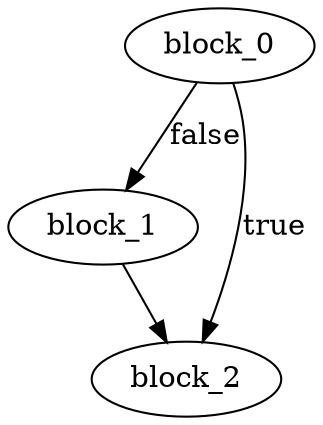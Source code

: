 digraph {
	block_0 -> block_1 [label="false"]
	block_0 -> block_2 [label="true"]
	block_1 -> block_2
}
